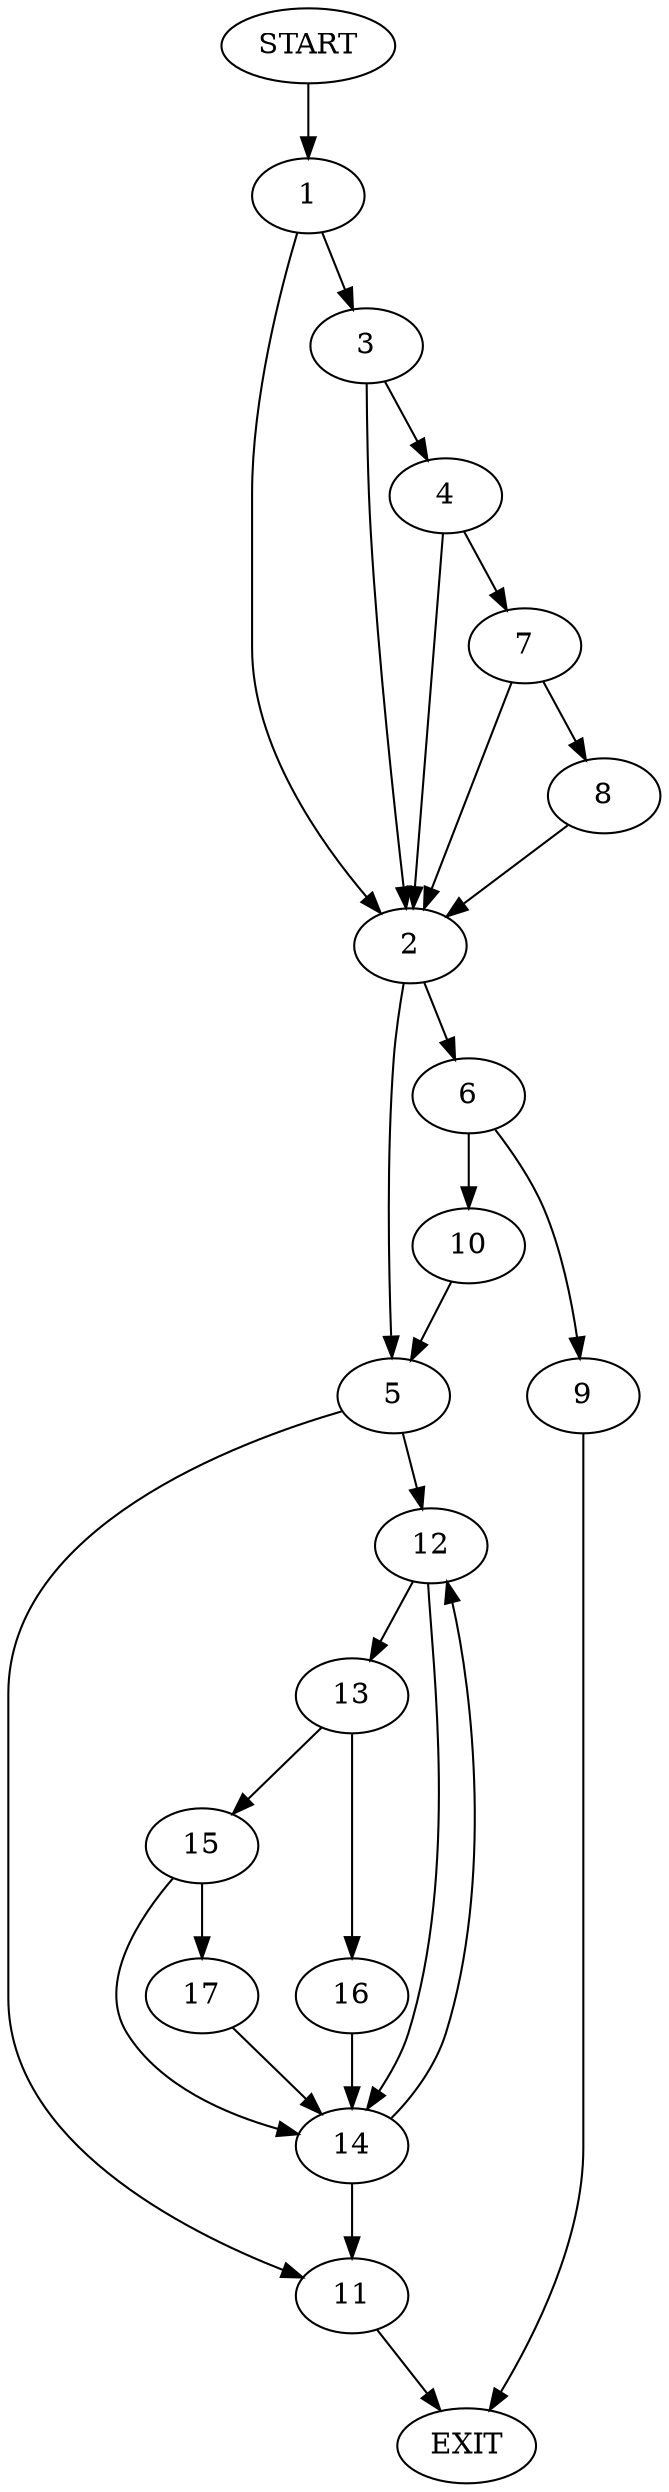 digraph {
0 [label="START"]
18 [label="EXIT"]
0 -> 1
1 -> 2
1 -> 3
3 -> 2
3 -> 4
2 -> 5
2 -> 6
4 -> 7
4 -> 2
7 -> 2
7 -> 8
8 -> 2
6 -> 9
6 -> 10
5 -> 11
5 -> 12
9 -> 18
10 -> 5
12 -> 13
12 -> 14
11 -> 18
14 -> 11
14 -> 12
13 -> 15
13 -> 16
15 -> 14
15 -> 17
16 -> 14
17 -> 14
}

